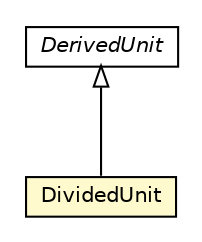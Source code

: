 #!/usr/local/bin/dot
#
# Class diagram 
# Generated by UMLGraph version R5_6-24-gf6e263 (http://www.umlgraph.org/)
#

digraph G {
	edge [fontname="Helvetica",fontsize=10,labelfontname="Helvetica",labelfontsize=10];
	node [fontname="Helvetica",fontsize=10,shape=plaintext];
	nodesep=0.25;
	ranksep=0.5;
	// org.universAAL.ontology.unit.DividedUnit
	c147096 [label=<<table title="org.universAAL.ontology.unit.DividedUnit" border="0" cellborder="1" cellspacing="0" cellpadding="2" port="p" bgcolor="lemonChiffon" href="./DividedUnit.html">
		<tr><td><table border="0" cellspacing="0" cellpadding="1">
<tr><td align="center" balign="center"> DividedUnit </td></tr>
		</table></td></tr>
		</table>>, URL="./DividedUnit.html", fontname="Helvetica", fontcolor="black", fontsize=10.0];
	// org.universAAL.ontology.unit.DerivedUnit
	c147097 [label=<<table title="org.universAAL.ontology.unit.DerivedUnit" border="0" cellborder="1" cellspacing="0" cellpadding="2" port="p" href="./DerivedUnit.html">
		<tr><td><table border="0" cellspacing="0" cellpadding="1">
<tr><td align="center" balign="center"><font face="Helvetica-Oblique"> DerivedUnit </font></td></tr>
		</table></td></tr>
		</table>>, URL="./DerivedUnit.html", fontname="Helvetica", fontcolor="black", fontsize=10.0];
	//org.universAAL.ontology.unit.DividedUnit extends org.universAAL.ontology.unit.DerivedUnit
	c147097:p -> c147096:p [dir=back,arrowtail=empty];
}

